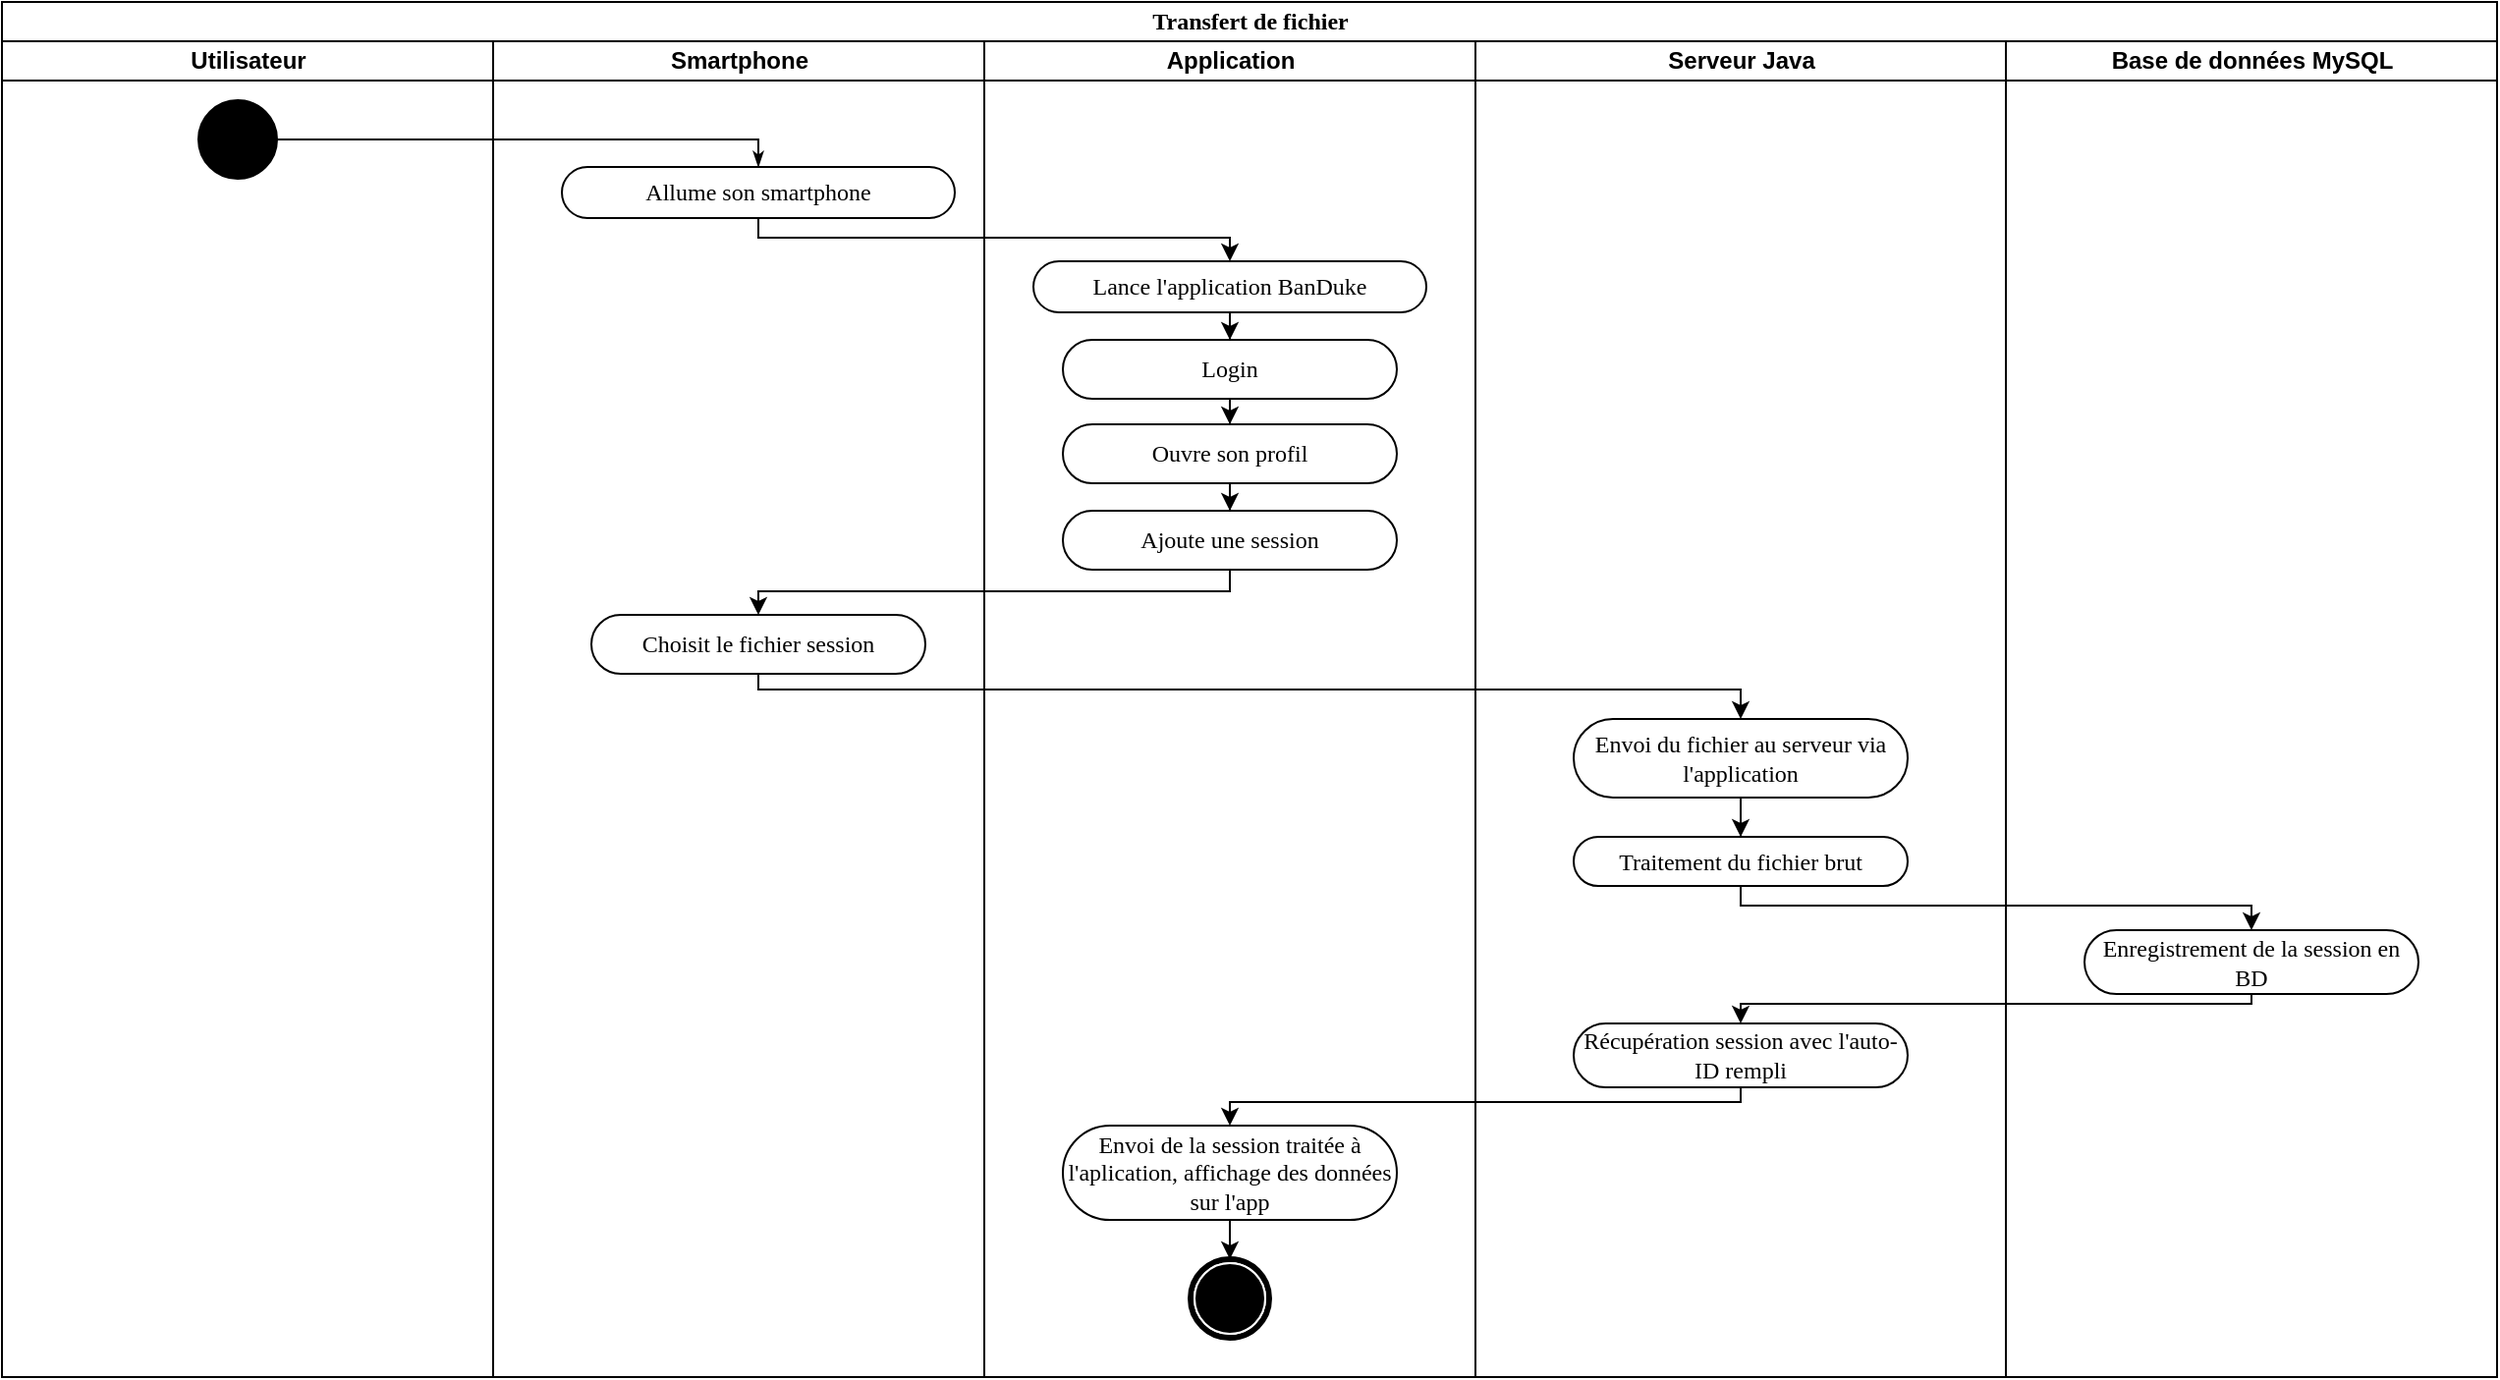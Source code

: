 <mxfile version="14.2.4" type="github">
  <diagram name="Page-1" id="0783ab3e-0a74-02c8-0abd-f7b4e66b4bec">
    <mxGraphModel dx="1860" dy="1173" grid="1" gridSize="10" guides="1" tooltips="1" connect="1" arrows="1" fold="1" page="1" pageScale="1" pageWidth="850" pageHeight="1100" background="#ffffff" math="0" shadow="0">
      <root>
        <mxCell id="0" />
        <mxCell id="1" parent="0" />
        <mxCell id="2VYDYfmF4YnGPcApVc2n-1" value="Transfert de fichier" style="swimlane;html=1;childLayout=stackLayout;startSize=20;rounded=0;shadow=0;comic=0;labelBackgroundColor=none;strokeWidth=1;fontFamily=Verdana;fontSize=12;align=center;" vertex="1" parent="1">
          <mxGeometry x="40" y="20" width="1270" height="700" as="geometry">
            <mxRectangle x="40" y="20" width="60" height="20" as="alternateBounds" />
          </mxGeometry>
        </mxCell>
        <mxCell id="2VYDYfmF4YnGPcApVc2n-2" value="Utilisateur" style="swimlane;html=1;startSize=20;" vertex="1" parent="2VYDYfmF4YnGPcApVc2n-1">
          <mxGeometry y="20" width="250" height="680" as="geometry" />
        </mxCell>
        <mxCell id="2VYDYfmF4YnGPcApVc2n-3" value="" style="ellipse;whiteSpace=wrap;html=1;rounded=0;shadow=0;comic=0;labelBackgroundColor=none;strokeWidth=1;fillColor=#000000;fontFamily=Verdana;fontSize=12;align=center;" vertex="1" parent="2VYDYfmF4YnGPcApVc2n-2">
          <mxGeometry x="100" y="30" width="40" height="40" as="geometry" />
        </mxCell>
        <mxCell id="2VYDYfmF4YnGPcApVc2n-5" value="Smartphone" style="swimlane;html=1;startSize=20;" vertex="1" parent="2VYDYfmF4YnGPcApVc2n-1">
          <mxGeometry x="250" y="20" width="250" height="680" as="geometry" />
        </mxCell>
        <mxCell id="2VYDYfmF4YnGPcApVc2n-10" value="Allume son smartphone" style="rounded=1;whiteSpace=wrap;html=1;shadow=0;comic=0;labelBackgroundColor=none;strokeWidth=1;fontFamily=Verdana;fontSize=12;align=center;arcSize=50;" vertex="1" parent="2VYDYfmF4YnGPcApVc2n-5">
          <mxGeometry x="35" y="64" width="200" height="26" as="geometry" />
        </mxCell>
        <mxCell id="2VYDYfmF4YnGPcApVc2n-47" value="Choisit le fichier session" style="rounded=1;whiteSpace=wrap;html=1;shadow=0;comic=0;labelBackgroundColor=none;strokeWidth=1;fontFamily=Verdana;fontSize=12;align=center;arcSize=50;" vertex="1" parent="2VYDYfmF4YnGPcApVc2n-5">
          <mxGeometry x="50" y="292" width="170" height="30" as="geometry" />
        </mxCell>
        <mxCell id="2VYDYfmF4YnGPcApVc2n-11" value="Application" style="swimlane;html=1;startSize=20;" vertex="1" parent="2VYDYfmF4YnGPcApVc2n-1">
          <mxGeometry x="500" y="20" width="250" height="680" as="geometry" />
        </mxCell>
        <mxCell id="2VYDYfmF4YnGPcApVc2n-42" style="edgeStyle=orthogonalEdgeStyle;rounded=0;orthogonalLoop=1;jettySize=auto;html=1;entryX=0.5;entryY=0;entryDx=0;entryDy=0;" edge="1" parent="2VYDYfmF4YnGPcApVc2n-11" source="2VYDYfmF4YnGPcApVc2n-13" target="2VYDYfmF4YnGPcApVc2n-6">
          <mxGeometry relative="1" as="geometry" />
        </mxCell>
        <mxCell id="2VYDYfmF4YnGPcApVc2n-13" value="Lance l&#39;application BanDuke" style="rounded=1;whiteSpace=wrap;html=1;shadow=0;comic=0;labelBackgroundColor=none;strokeWidth=1;fontFamily=Verdana;fontSize=12;align=center;arcSize=50;" vertex="1" parent="2VYDYfmF4YnGPcApVc2n-11">
          <mxGeometry x="25" y="112" width="200" height="26" as="geometry" />
        </mxCell>
        <mxCell id="2VYDYfmF4YnGPcApVc2n-44" style="edgeStyle=orthogonalEdgeStyle;rounded=0;orthogonalLoop=1;jettySize=auto;html=1;entryX=0.5;entryY=0;entryDx=0;entryDy=0;" edge="1" parent="2VYDYfmF4YnGPcApVc2n-11" source="2VYDYfmF4YnGPcApVc2n-6" target="2VYDYfmF4YnGPcApVc2n-43">
          <mxGeometry relative="1" as="geometry" />
        </mxCell>
        <mxCell id="2VYDYfmF4YnGPcApVc2n-6" value="Login" style="rounded=1;whiteSpace=wrap;html=1;shadow=0;comic=0;labelBackgroundColor=none;strokeWidth=1;fontFamily=Verdana;fontSize=12;align=center;arcSize=50;" vertex="1" parent="2VYDYfmF4YnGPcApVc2n-11">
          <mxGeometry x="40" y="152" width="170" height="30" as="geometry" />
        </mxCell>
        <mxCell id="2VYDYfmF4YnGPcApVc2n-46" style="edgeStyle=orthogonalEdgeStyle;rounded=0;orthogonalLoop=1;jettySize=auto;html=1;" edge="1" parent="2VYDYfmF4YnGPcApVc2n-11" source="2VYDYfmF4YnGPcApVc2n-43" target="2VYDYfmF4YnGPcApVc2n-45">
          <mxGeometry relative="1" as="geometry" />
        </mxCell>
        <mxCell id="2VYDYfmF4YnGPcApVc2n-43" value="Ouvre son profil" style="rounded=1;whiteSpace=wrap;html=1;shadow=0;comic=0;labelBackgroundColor=none;strokeWidth=1;fontFamily=Verdana;fontSize=12;align=center;arcSize=50;" vertex="1" parent="2VYDYfmF4YnGPcApVc2n-11">
          <mxGeometry x="40" y="195" width="170" height="30" as="geometry" />
        </mxCell>
        <mxCell id="2VYDYfmF4YnGPcApVc2n-45" value="Ajoute une session" style="rounded=1;whiteSpace=wrap;html=1;shadow=0;comic=0;labelBackgroundColor=none;strokeWidth=1;fontFamily=Verdana;fontSize=12;align=center;arcSize=50;" vertex="1" parent="2VYDYfmF4YnGPcApVc2n-11">
          <mxGeometry x="40" y="239" width="170" height="30" as="geometry" />
        </mxCell>
        <mxCell id="2VYDYfmF4YnGPcApVc2n-60" style="edgeStyle=orthogonalEdgeStyle;rounded=0;orthogonalLoop=1;jettySize=auto;html=1;" edge="1" parent="2VYDYfmF4YnGPcApVc2n-11" source="2VYDYfmF4YnGPcApVc2n-57" target="2VYDYfmF4YnGPcApVc2n-59">
          <mxGeometry relative="1" as="geometry" />
        </mxCell>
        <mxCell id="2VYDYfmF4YnGPcApVc2n-57" value="Envoi de la session traitée à l&#39;aplication, affichage des données sur l&#39;app" style="rounded=1;whiteSpace=wrap;html=1;shadow=0;comic=0;labelBackgroundColor=none;strokeWidth=1;fontFamily=Verdana;fontSize=12;align=center;arcSize=50;" vertex="1" parent="2VYDYfmF4YnGPcApVc2n-11">
          <mxGeometry x="40" y="552" width="170" height="48" as="geometry" />
        </mxCell>
        <mxCell id="2VYDYfmF4YnGPcApVc2n-59" value="" style="shape=mxgraph.bpmn.shape;html=1;verticalLabelPosition=bottom;labelBackgroundColor=#ffffff;verticalAlign=top;perimeter=ellipsePerimeter;outline=end;symbol=terminate;rounded=0;shadow=0;comic=0;strokeWidth=1;fontFamily=Verdana;fontSize=12;align=center;" vertex="1" parent="2VYDYfmF4YnGPcApVc2n-11">
          <mxGeometry x="105" y="620" width="40" height="40" as="geometry" />
        </mxCell>
        <mxCell id="2VYDYfmF4YnGPcApVc2n-14" value="Serveur Java" style="swimlane;html=1;startSize=20;" vertex="1" parent="2VYDYfmF4YnGPcApVc2n-1">
          <mxGeometry x="750" y="20" width="270" height="680" as="geometry" />
        </mxCell>
        <mxCell id="2VYDYfmF4YnGPcApVc2n-52" style="edgeStyle=orthogonalEdgeStyle;rounded=0;orthogonalLoop=1;jettySize=auto;html=1;entryX=0.5;entryY=0;entryDx=0;entryDy=0;" edge="1" parent="2VYDYfmF4YnGPcApVc2n-14" source="2VYDYfmF4YnGPcApVc2n-49" target="2VYDYfmF4YnGPcApVc2n-51">
          <mxGeometry relative="1" as="geometry" />
        </mxCell>
        <mxCell id="2VYDYfmF4YnGPcApVc2n-49" value="Envoi du fichier au serveur via l&#39;application" style="rounded=1;whiteSpace=wrap;html=1;shadow=0;comic=0;labelBackgroundColor=none;strokeWidth=1;fontFamily=Verdana;fontSize=12;align=center;arcSize=50;" vertex="1" parent="2VYDYfmF4YnGPcApVc2n-14">
          <mxGeometry x="50" y="345" width="170" height="40" as="geometry" />
        </mxCell>
        <mxCell id="2VYDYfmF4YnGPcApVc2n-51" value="Traitement du fichier brut" style="rounded=1;whiteSpace=wrap;html=1;shadow=0;comic=0;labelBackgroundColor=none;strokeWidth=1;fontFamily=Verdana;fontSize=12;align=center;arcSize=50;" vertex="1" parent="2VYDYfmF4YnGPcApVc2n-14">
          <mxGeometry x="50" y="405" width="170" height="25" as="geometry" />
        </mxCell>
        <mxCell id="2VYDYfmF4YnGPcApVc2n-55" value="Récupération session avec l&#39;auto-ID rempli" style="rounded=1;whiteSpace=wrap;html=1;shadow=0;comic=0;labelBackgroundColor=none;strokeWidth=1;fontFamily=Verdana;fontSize=12;align=center;arcSize=50;" vertex="1" parent="2VYDYfmF4YnGPcApVc2n-14">
          <mxGeometry x="50" y="500" width="170" height="32.5" as="geometry" />
        </mxCell>
        <mxCell id="2VYDYfmF4YnGPcApVc2n-30" value="Base de données MySQL" style="swimlane;html=1;startSize=20;" vertex="1" parent="2VYDYfmF4YnGPcApVc2n-1">
          <mxGeometry x="1020" y="20" width="250" height="680" as="geometry" />
        </mxCell>
        <mxCell id="2VYDYfmF4YnGPcApVc2n-53" value="Enregistrement de la session en BD" style="rounded=1;whiteSpace=wrap;html=1;shadow=0;comic=0;labelBackgroundColor=none;strokeWidth=1;fontFamily=Verdana;fontSize=12;align=center;arcSize=50;" vertex="1" parent="2VYDYfmF4YnGPcApVc2n-30">
          <mxGeometry x="40" y="452.5" width="170" height="32.5" as="geometry" />
        </mxCell>
        <mxCell id="2VYDYfmF4YnGPcApVc2n-31" style="edgeStyle=orthogonalEdgeStyle;rounded=0;html=1;labelBackgroundColor=none;startArrow=none;startFill=0;startSize=5;endArrow=classicThin;endFill=1;endSize=5;jettySize=auto;orthogonalLoop=1;strokeWidth=1;fontFamily=Verdana;fontSize=12;entryX=0.5;entryY=0;entryDx=0;entryDy=0;" edge="1" parent="2VYDYfmF4YnGPcApVc2n-1" source="2VYDYfmF4YnGPcApVc2n-3" target="2VYDYfmF4YnGPcApVc2n-10">
          <mxGeometry relative="1" as="geometry">
            <Array as="points">
              <mxPoint x="385" y="70" />
            </Array>
          </mxGeometry>
        </mxCell>
        <mxCell id="2VYDYfmF4YnGPcApVc2n-41" style="edgeStyle=orthogonalEdgeStyle;rounded=0;orthogonalLoop=1;jettySize=auto;html=1;entryX=0.5;entryY=0;entryDx=0;entryDy=0;endArrow=classic;endFill=1;exitX=0.5;exitY=1;exitDx=0;exitDy=0;" edge="1" parent="2VYDYfmF4YnGPcApVc2n-1" source="2VYDYfmF4YnGPcApVc2n-10" target="2VYDYfmF4YnGPcApVc2n-13">
          <mxGeometry relative="1" as="geometry">
            <Array as="points">
              <mxPoint x="385" y="120" />
              <mxPoint x="625" y="120" />
            </Array>
          </mxGeometry>
        </mxCell>
        <mxCell id="2VYDYfmF4YnGPcApVc2n-48" style="edgeStyle=orthogonalEdgeStyle;rounded=0;orthogonalLoop=1;jettySize=auto;html=1;entryX=0.5;entryY=0;entryDx=0;entryDy=0;exitX=0.5;exitY=1;exitDx=0;exitDy=0;" edge="1" parent="2VYDYfmF4YnGPcApVc2n-1" source="2VYDYfmF4YnGPcApVc2n-45" target="2VYDYfmF4YnGPcApVc2n-47">
          <mxGeometry relative="1" as="geometry">
            <Array as="points">
              <mxPoint x="625" y="300" />
              <mxPoint x="385" y="300" />
            </Array>
          </mxGeometry>
        </mxCell>
        <mxCell id="2VYDYfmF4YnGPcApVc2n-50" style="edgeStyle=orthogonalEdgeStyle;rounded=0;orthogonalLoop=1;jettySize=auto;html=1;exitX=0.5;exitY=1;exitDx=0;exitDy=0;" edge="1" parent="2VYDYfmF4YnGPcApVc2n-1" source="2VYDYfmF4YnGPcApVc2n-47">
          <mxGeometry relative="1" as="geometry">
            <mxPoint x="885" y="365" as="targetPoint" />
            <Array as="points">
              <mxPoint x="385" y="350" />
              <mxPoint x="885" y="350" />
            </Array>
          </mxGeometry>
        </mxCell>
        <mxCell id="2VYDYfmF4YnGPcApVc2n-54" style="edgeStyle=orthogonalEdgeStyle;rounded=0;orthogonalLoop=1;jettySize=auto;html=1;entryX=0.5;entryY=0;entryDx=0;entryDy=0;exitX=0.5;exitY=1;exitDx=0;exitDy=0;" edge="1" parent="2VYDYfmF4YnGPcApVc2n-1" source="2VYDYfmF4YnGPcApVc2n-51" target="2VYDYfmF4YnGPcApVc2n-53">
          <mxGeometry relative="1" as="geometry">
            <Array as="points">
              <mxPoint x="885" y="460" />
              <mxPoint x="1145" y="460" />
            </Array>
          </mxGeometry>
        </mxCell>
        <mxCell id="2VYDYfmF4YnGPcApVc2n-56" style="edgeStyle=orthogonalEdgeStyle;rounded=0;orthogonalLoop=1;jettySize=auto;html=1;exitX=0.5;exitY=1;exitDx=0;exitDy=0;" edge="1" parent="2VYDYfmF4YnGPcApVc2n-1" source="2VYDYfmF4YnGPcApVc2n-53" target="2VYDYfmF4YnGPcApVc2n-55">
          <mxGeometry relative="1" as="geometry">
            <Array as="points">
              <mxPoint x="1145" y="510" />
              <mxPoint x="885" y="510" />
            </Array>
          </mxGeometry>
        </mxCell>
        <mxCell id="2VYDYfmF4YnGPcApVc2n-58" style="edgeStyle=orthogonalEdgeStyle;rounded=0;orthogonalLoop=1;jettySize=auto;html=1;exitX=0.5;exitY=1;exitDx=0;exitDy=0;" edge="1" parent="2VYDYfmF4YnGPcApVc2n-1" source="2VYDYfmF4YnGPcApVc2n-55" target="2VYDYfmF4YnGPcApVc2n-57">
          <mxGeometry relative="1" as="geometry">
            <Array as="points">
              <mxPoint x="885" y="560" />
              <mxPoint x="625" y="560" />
            </Array>
          </mxGeometry>
        </mxCell>
      </root>
    </mxGraphModel>
  </diagram>
</mxfile>
